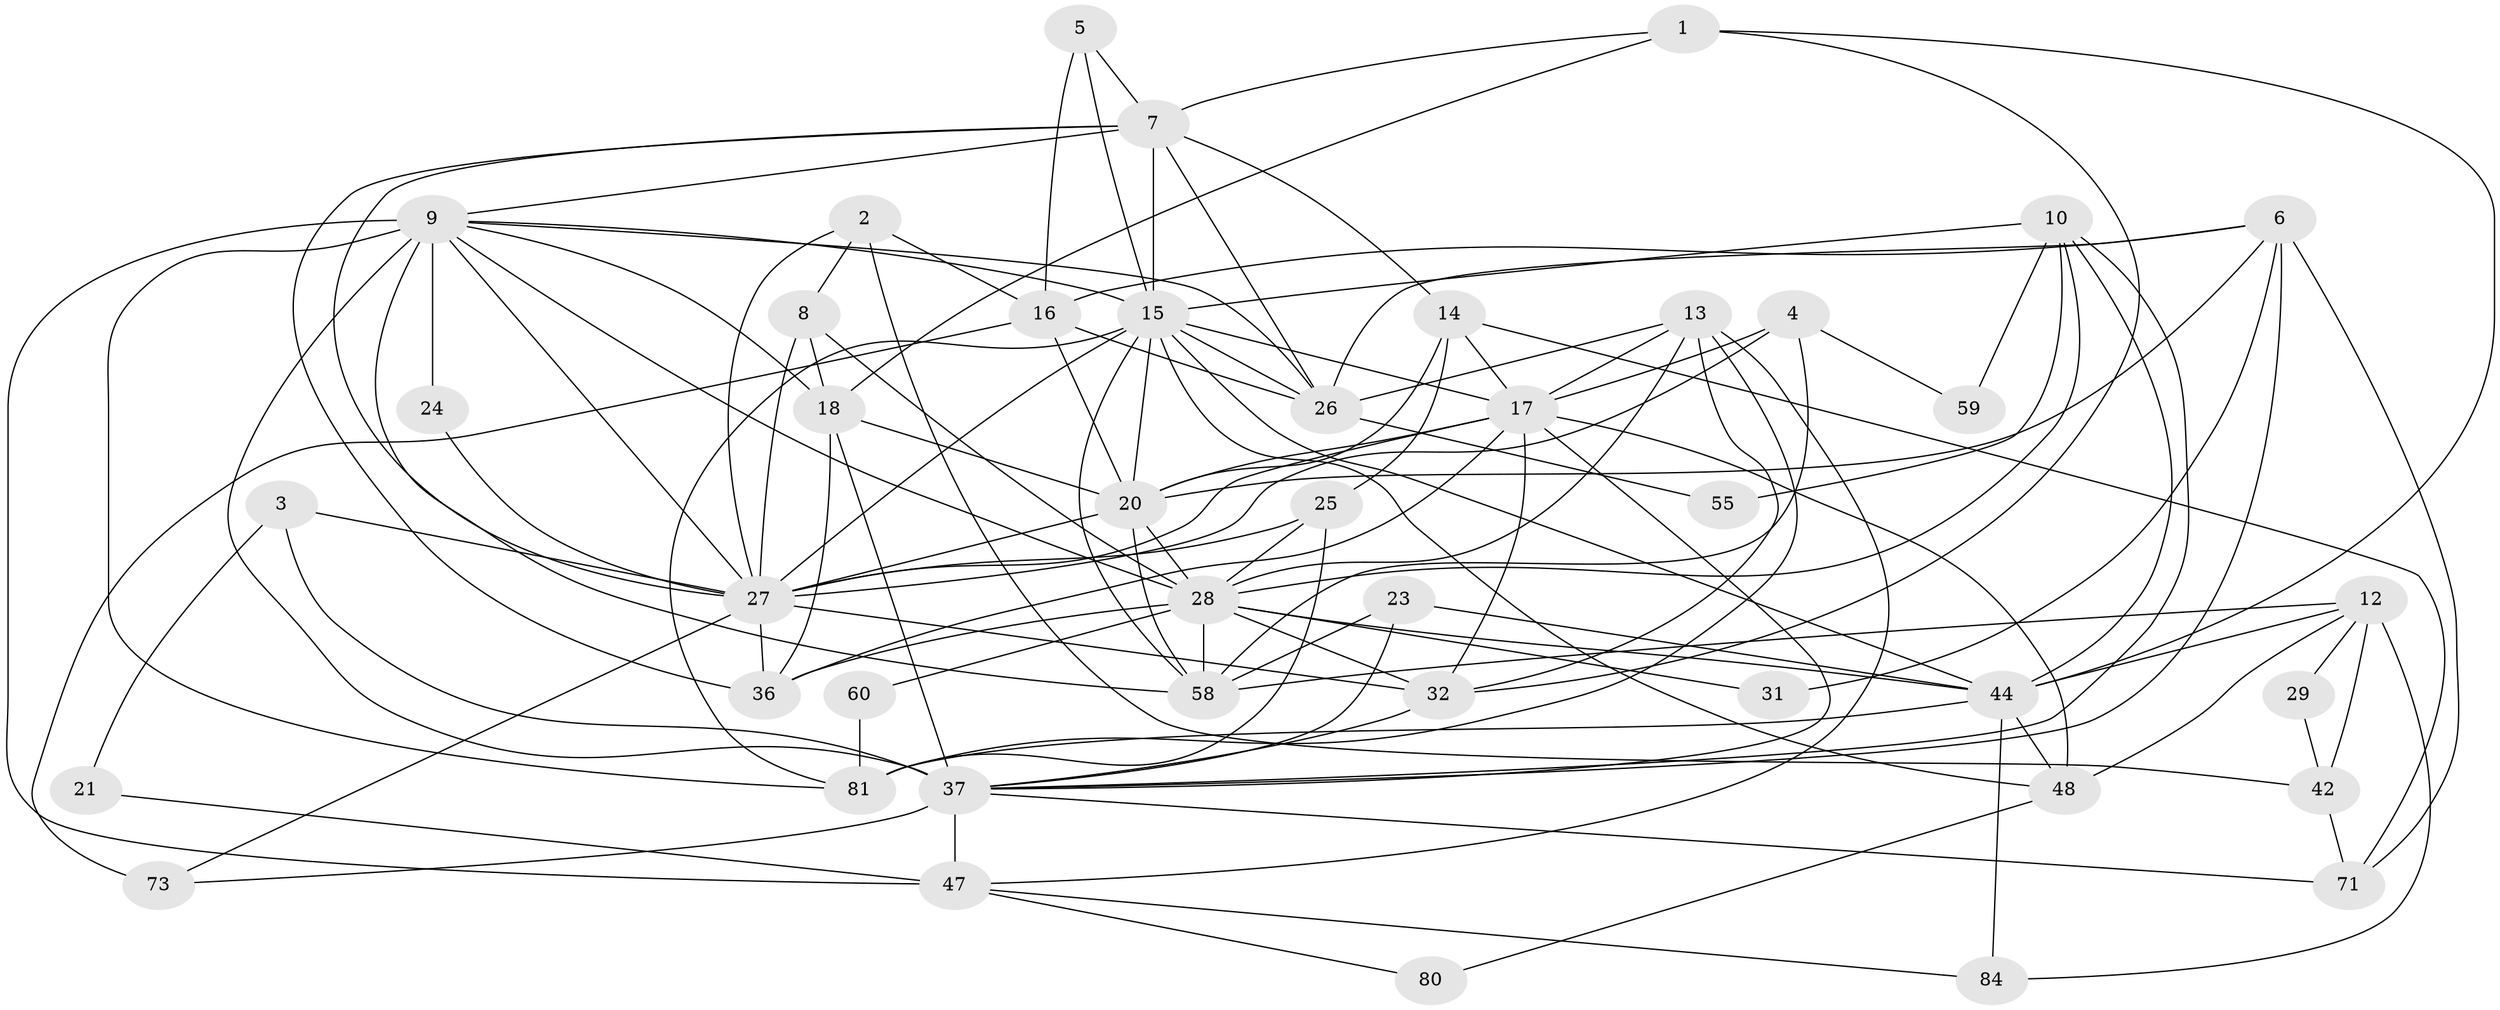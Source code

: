 // original degree distribution, {4: 0.21839080459770116, 3: 0.27586206896551724, 2: 0.14942528735632185, 7: 0.04597701149425287, 5: 0.1839080459770115, 6: 0.12643678160919541}
// Generated by graph-tools (version 1.1) at 2025/14/03/09/25 04:14:58]
// undirected, 43 vertices, 119 edges
graph export_dot {
graph [start="1"]
  node [color=gray90,style=filled];
  1;
  2;
  3;
  4;
  5;
  6 [super="+19+56"];
  7 [super="+33+64"];
  8 [super="+22"];
  9 [super="+11+43"];
  10 [super="+49"];
  12 [super="+41"];
  13 [super="+35"];
  14 [super="+67+50"];
  15 [super="+54+85"];
  16 [super="+38"];
  17 [super="+46+34+74"];
  18 [super="+69"];
  20 [super="+63"];
  21;
  23;
  24;
  25 [super="+39"];
  26 [super="+79"];
  27 [super="+78+62+30+68"];
  28 [super="+57+61+77"];
  29;
  31;
  32 [super="+53"];
  36;
  37 [super="+52+40"];
  42 [super="+76"];
  44 [super="+45+65"];
  47 [super="+82+70"];
  48;
  55;
  58 [super="+86"];
  59;
  60;
  71;
  73;
  80;
  81 [super="+83"];
  84;
  1 -- 18;
  1 -- 7;
  1 -- 44;
  1 -- 32;
  2 -- 16;
  2 -- 8;
  2 -- 27;
  2 -- 42;
  3 -- 21;
  3 -- 27;
  3 -- 37;
  4 -- 59;
  4 -- 27;
  4 -- 58;
  4 -- 17;
  5 -- 15;
  5 -- 7;
  5 -- 16;
  6 -- 37;
  6 -- 71;
  6 -- 31;
  6 -- 16;
  6 -- 26;
  6 -- 20;
  7 -- 9;
  7 -- 15;
  7 -- 27;
  7 -- 36;
  7 -- 14;
  7 -- 26;
  8 -- 27;
  8 -- 18;
  8 -- 28;
  9 -- 37 [weight=4];
  9 -- 15;
  9 -- 58;
  9 -- 27;
  9 -- 24;
  9 -- 28 [weight=2];
  9 -- 81;
  9 -- 26;
  9 -- 47;
  9 -- 18;
  10 -- 37;
  10 -- 55;
  10 -- 59;
  10 -- 28;
  10 -- 44;
  10 -- 15;
  12 -- 42;
  12 -- 48;
  12 -- 84;
  12 -- 29;
  12 -- 58;
  12 -- 44;
  13 -- 26;
  13 -- 32 [weight=2];
  13 -- 17;
  13 -- 81;
  13 -- 28;
  13 -- 47;
  14 -- 25;
  14 -- 17;
  14 -- 20;
  14 -- 71;
  15 -- 27;
  15 -- 81;
  15 -- 58;
  15 -- 26;
  15 -- 20;
  15 -- 48;
  15 -- 17 [weight=2];
  15 -- 44;
  16 -- 20;
  16 -- 73;
  16 -- 26;
  17 -- 20;
  17 -- 36;
  17 -- 48;
  17 -- 27;
  17 -- 37;
  17 -- 32;
  18 -- 36;
  18 -- 37;
  18 -- 20;
  20 -- 58;
  20 -- 27;
  20 -- 28;
  21 -- 47 [weight=2];
  23 -- 44;
  23 -- 37;
  23 -- 58;
  24 -- 27;
  25 -- 27;
  25 -- 81;
  25 -- 28 [weight=2];
  26 -- 55;
  27 -- 36;
  27 -- 73;
  27 -- 32 [weight=2];
  28 -- 58;
  28 -- 36;
  28 -- 60;
  28 -- 31;
  28 -- 44;
  28 -- 32;
  29 -- 42;
  32 -- 37;
  37 -- 73;
  37 -- 71;
  37 -- 47;
  42 -- 71;
  44 -- 84;
  44 -- 81;
  44 -- 48;
  47 -- 80;
  47 -- 84;
  48 -- 80;
  60 -- 81;
}
